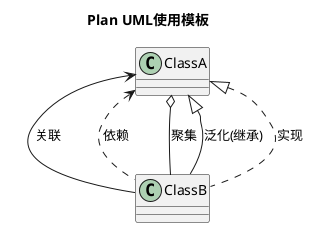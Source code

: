 @startuml

'https://blog.csdn.net/junhuahouse/article/details/80767632
title Plan UML使用模板

ClassA <-- ClassB:关联
ClassA <.. ClassB : 依赖
ClassA o-- ClassB:聚集
ClassA <|-- ClassB:泛化(继承)
ClassA <|.. ClassB:实现

@enduml